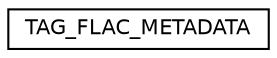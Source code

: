 digraph "Graphical Class Hierarchy"
{
 // LATEX_PDF_SIZE
  edge [fontname="Helvetica",fontsize="10",labelfontname="Helvetica",labelfontsize="10"];
  node [fontname="Helvetica",fontsize="10",shape=record];
  rankdir="LR";
  Node0 [label="TAG_FLAC_METADATA",height=0.2,width=0.4,color="black", fillcolor="white", style="filled",URL="$struct_t_a_g___f_l_a_c___m_e_t_a_d_a_t_a.html",tooltip=" "];
}
